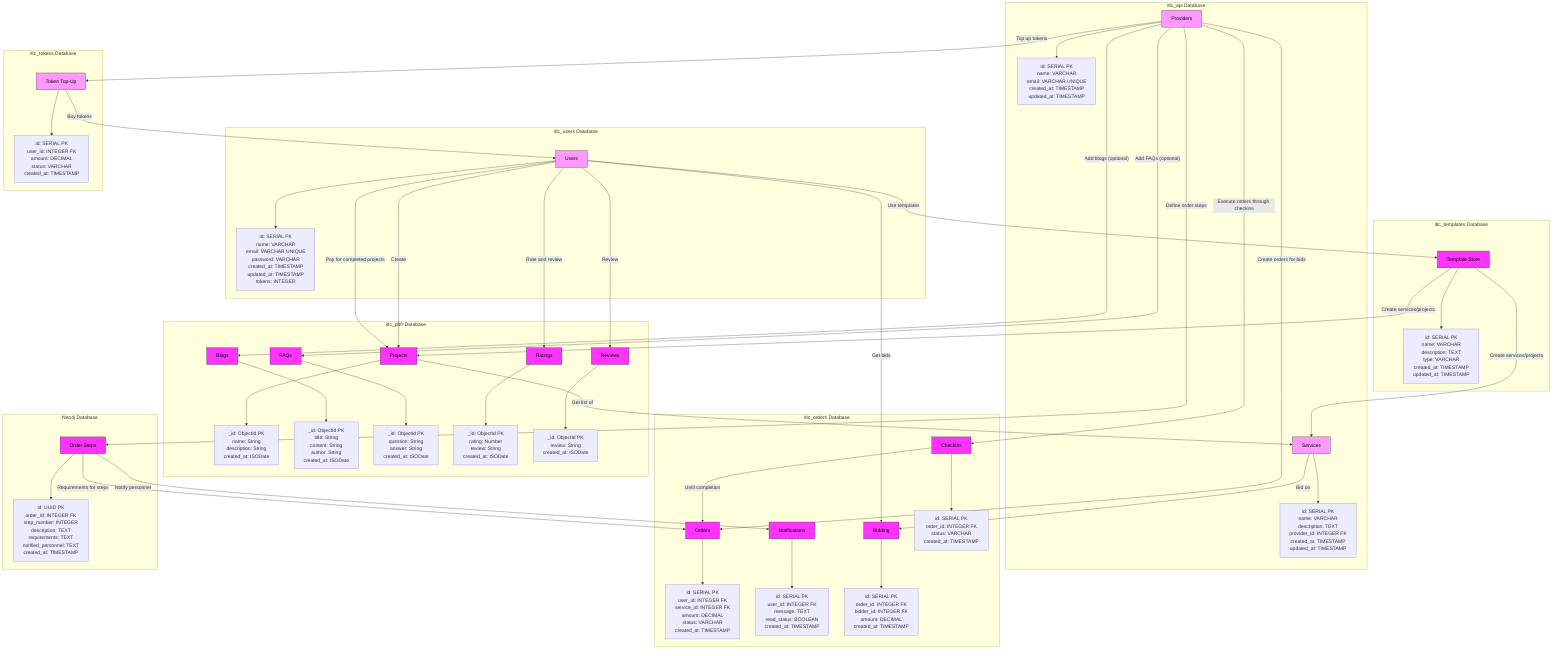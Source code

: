 graph TD
    %% itlc_users Database
    subgraph itlc_users["itlc_users Database"]
        Users["Users"]
        Users_attributes["id: SERIAL PK\nname: VARCHAR\nemail: VARCHAR UNIQUE\npassword: VARCHAR\ncreated_at: TIMESTAMP\nupdated_at: TIMESTAMP\ntokens: INTEGER"]
        Users --> Users_attributes
    end

    %% itlc_pbfr Database
    subgraph itlc_pbfr["itlc_pbfr Database"]
        Projects["Projects"]
        Projects_attributes["_id: ObjectId PK\nname: String\ndescription: String\ncreated_at: ISODate"]
        Projects --> Projects_attributes

        Blogs["Blogs"]
        Blogs_attributes["_id: ObjectId PK\ntitle: String\ncontent: String\nauthor: String\ncreated_at: ISODate"]
        Blogs --> Blogs_attributes

        FAQs["FAQs"]
        FAQs_attributes["_id: ObjectId PK\nquestion: String\nanswer: String\ncreated_at: ISODate"]
        FAQs --> FAQs_attributes

        Ratings["Ratings"]
        Ratings_attributes["_id: ObjectId PK\nrating: Number\nreview: String\ncreated_at: ISODate"]
        Ratings --> Ratings_attributes

        Reviews["Reviews"]
        Reviews_attributes["_id: ObjectId PK\nreview: String\ncreated_at: ISODate"]
        Reviews --> Reviews_attributes
    end

    %% itlc_api Database
    subgraph itlc_api["itlc_api Database"]
        Services["Services"]
        Services_attributes["id: SERIAL PK\nname: VARCHAR\ndescription: TEXT\nprovider_id: INTEGER FK\ncreated_at: TIMESTAMP\nupdated_at: TIMESTAMP"]
        Services --> Services_attributes

        Providers["Providers"]
        Providers_attributes["id: SERIAL PK\nname: VARCHAR\nemail: VARCHAR UNIQUE\ncreated_at: TIMESTAMP\nupdated_at: TIMESTAMP"]
        Providers --> Providers_attributes
    end

    %% itlc_orders Database
    subgraph itlc_orders["itlc_orders Database"]
        Orders["Orders"]
        Orders_attributes["id: SERIAL PK\nuser_id: INTEGER FK\nservice_id: INTEGER FK\namount: DECIMAL\nstatus: VARCHAR\ncreated_at: TIMESTAMP"]
        Orders --> Orders_attributes

        Notifications["Notifications"]
        Notifications_attributes["id: SERIAL PK\nuser_id: INTEGER FK\nmessage: TEXT\nread_status: BOOLEAN\ncreated_at: TIMESTAMP"]
        Notifications --> Notifications_attributes

        Bidding["Bidding"]
        Bidding_attributes["id: SERIAL PK\norder_id: INTEGER FK\nbidder_id: INTEGER FK\namount: DECIMAL\ncreated_at: TIMESTAMP"]
        Bidding --> Bidding_attributes

        Checkins["Checkins"]
        Checkins_attributes["id: SERIAL PK\norder_id: INTEGER FK\nstatus: VARCHAR\ncreated_at: TIMESTAMP"]
        Checkins --> Checkins_attributes
    end

    %% itlc_tokens Database
    subgraph itlc_tokens["itlc_tokens Database"]
        TokenTopUp["Token Top-Up"]
        TokenTopUp_attributes["id: SERIAL PK\nuser_id: INTEGER FK\namount: DECIMAL\nstatus: VARCHAR\ncreated_at: TIMESTAMP"]
        TokenTopUp --> TokenTopUp_attributes
    end

    %% itlc_templates Database
    subgraph itlc_templates["itlc_templates Database"]
        TemplateStore["Template Store"]
        TemplateStore_attributes["id: SERIAL PK\nname: VARCHAR\ndescription: TEXT\ntype: VARCHAR\ncreated_at: TIMESTAMP\nupdated_at: TIMESTAMP"]
        TemplateStore --> TemplateStore_attributes
    end

    %% Neo4j Database
    subgraph neo4j["Neo4j Database"]
        OrderSteps["Order Steps"]
        OrderSteps_attributes["id: UUID PK\norder_id: INTEGER FK\nstep_number: INTEGER\ndescription: TEXT\nrequirements: TEXT\nnotified_personnel: TEXT\ncreated_at: TIMESTAMP"]
        OrderSteps --> OrderSteps_attributes
    end

    %% Relationships and Workflow
    Users     -->|"Create"| Projects
    Projects  -->|"Get list of"| Services
    Services  -->|"Bid on"| Bidding
    Users     -->|"Get bids"| Bidding
    Providers -->|"Create orders for bids"| Orders
    Providers -->|"Execute orders through checkins"| Checkins
    Checkins  -->|"Until completion"| Orders
    Users     -->|"Pay for completed projects"| Projects

    Providers -->|"Add blogs (optional)"| Blogs
    Providers -->|"Add FAQs (optional)"| FAQs

    Users -->|"Rate and review"| Ratings
    Users -->|"Review"| Reviews

    Providers  -->|"Top up tokens"| TokenTopUp
    TokenTopUp -->|"Buy tokens"| Users

    Users         -->|"Use templates"| TemplateStore
    TemplateStore -->|"Create services/projects"| Services
    TemplateStore -->|"Create services/projects"| Projects

    Providers  -->|"Define order steps"| OrderSteps
    OrderSteps -->|"Notify personnel"  | Notifications
    OrderSteps -->|"Requirements for steps"| Orders

    %% Database Labels
    classDef itlc_users fill:#f9f,stroke:#333,stroke-width:1px,color:black;
    classDef itlc_pbfr fill:#f3f,stroke:#333,stroke-width:1px,color:black;
    classDef itlc_api fill:#f9f,stroke:#333,stroke-width:1px,color:black;
    classDef itlc_orders fill:#f3f,stroke:#333,stroke-width:1px,color:black;
    classDef itlc_tokens fill:#f9f,stroke:#333,stroke-width:1px,color:black;
    classDef itlc_templates fill:#f3f,stroke:#333,stroke-width:1px,color:black;
    classDef neo4j fill:#f3f,stroke:#333,stroke-width:1px,color:black;

    %% Assign Classes to Tables and Collections
    class Users itlc_users;
    class Projects,Blogs,FAQs,Ratings,Reviews itlc_pbfr;
    class Services,Providers itlc_api;
    class Orders,Bidding,Notifications,Checkins itlc_orders;
    class TokenTopUp itlc_tokens;
    class TemplateStore itlc_templates;
    class OrderSteps neo4j;